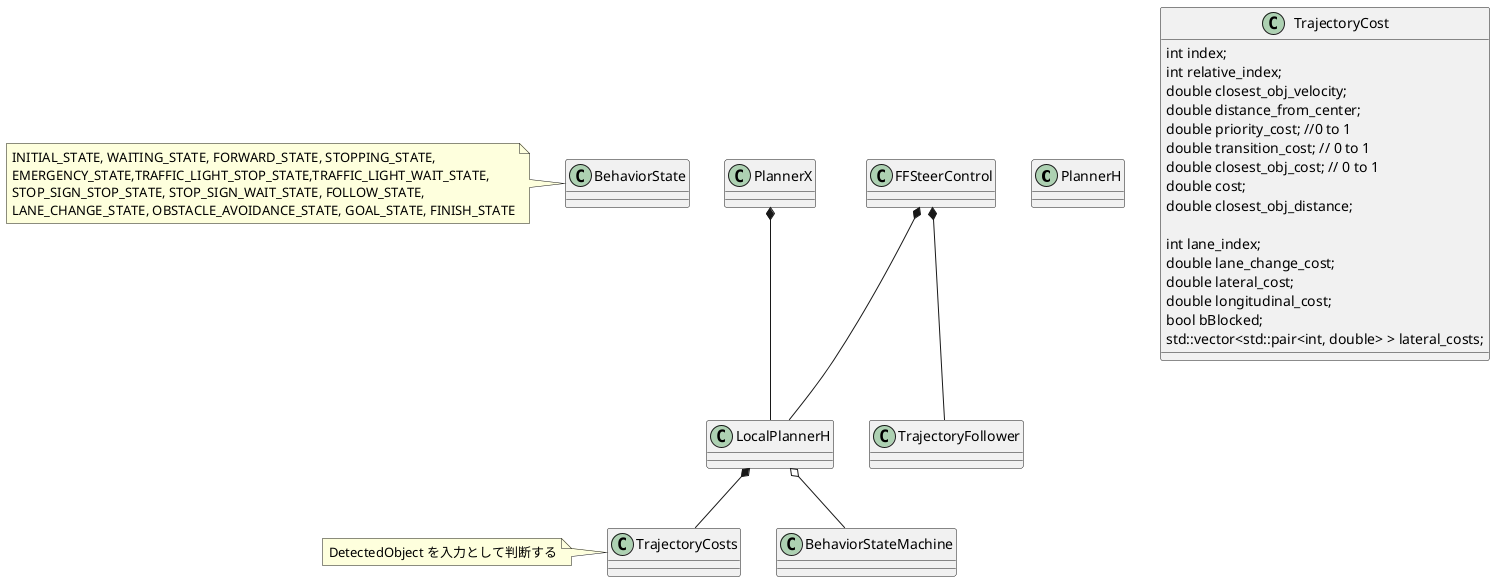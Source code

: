 @startuml

' openplanner
class PlannerH
class LocalPlannerH
class BehaviorStateMachine
class BehaviorState
note left : INITIAL_STATE, WAITING_STATE, FORWARD_STATE, STOPPING_STATE,\nEMERGENCY_STATE,TRAFFIC_LIGHT_STOP_STATE,TRAFFIC_LIGHT_WAIT_STATE,\nSTOP_SIGN_STOP_STATE, STOP_SIGN_WAIT_STATE, FOLLOW_STATE,\nLANE_CHANGE_STATE, OBSTACLE_AVOIDANCE_STATE, GOAL_STATE, FINISH_STATE
class TrajectoryCosts
note left : DetectedObject を入力として判断する
class TrajectoryCost {
  int index;
  int relative_index;
  double closest_obj_velocity;
  double distance_from_center;
  double priority_cost; //0 to 1
  double transition_cost; // 0 to 1
  double closest_obj_cost; // 0 to 1
  double cost;
  double closest_obj_distance;

  int lane_index;
  double lane_change_cost;
  double lateral_cost;
  double longitudinal_cost;
  bool bBlocked;
  std::vector<std::pair<int, double> > lateral_costs;
}
class TrajectoryFollower

' dp_planner
class PlannerX

' ff_waypoint_follower
class FFSteerControl

' relation
PlannerX *-- LocalPlannerH
LocalPlannerH o-- BehaviorStateMachine
LocalPlannerH *-- TrajectoryCosts
FFSteerControl *-- LocalPlannerH
FFSteerControl *-- TrajectoryFollower

@enduml
